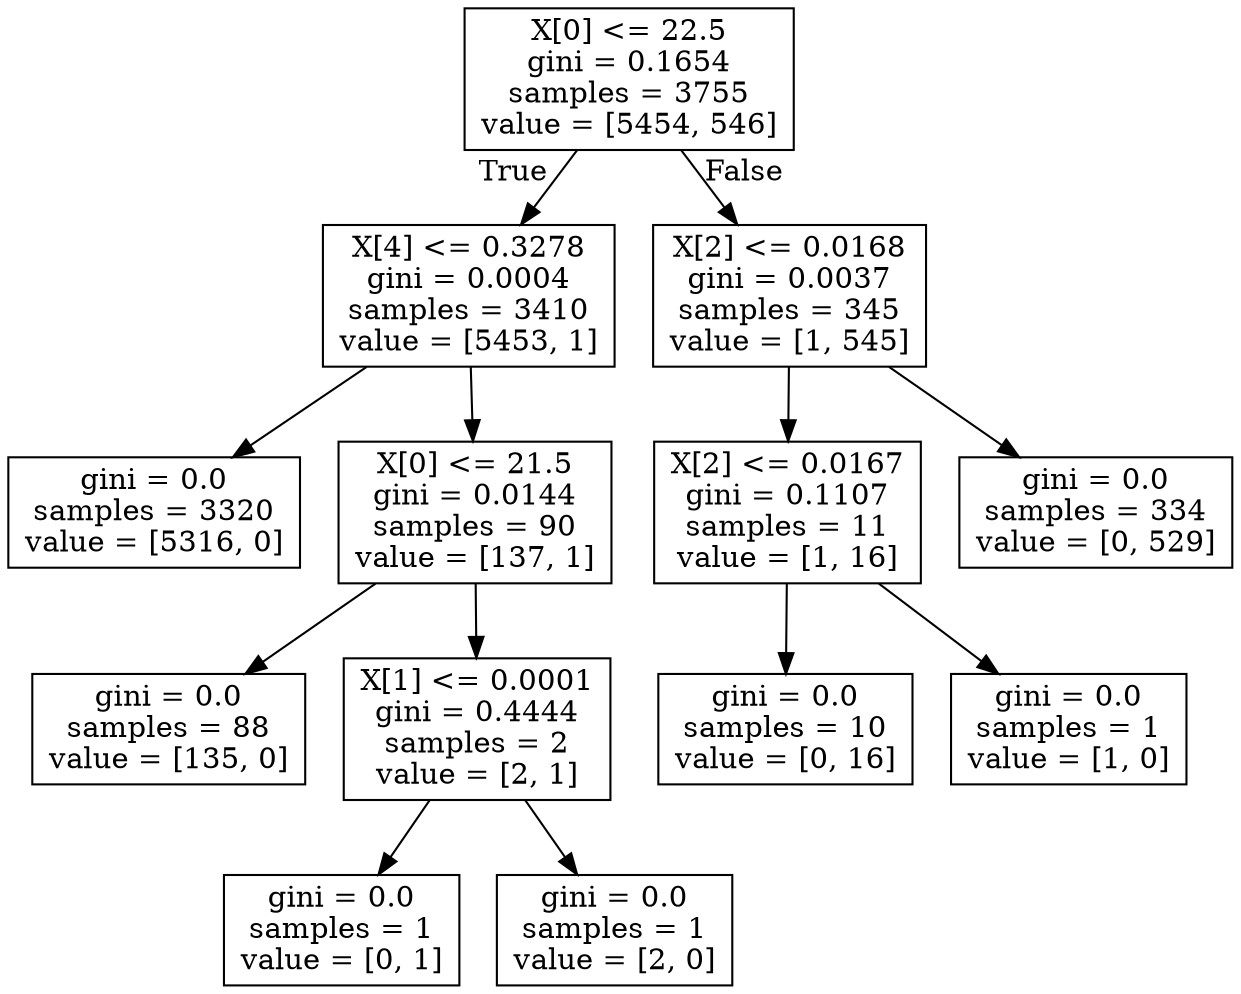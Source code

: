 digraph Tree {
node [shape=box] ;
0 [label="X[0] <= 22.5\ngini = 0.1654\nsamples = 3755\nvalue = [5454, 546]"] ;
1 [label="X[4] <= 0.3278\ngini = 0.0004\nsamples = 3410\nvalue = [5453, 1]"] ;
0 -> 1 [labeldistance=2.5, labelangle=45, headlabel="True"] ;
2 [label="gini = 0.0\nsamples = 3320\nvalue = [5316, 0]"] ;
1 -> 2 ;
3 [label="X[0] <= 21.5\ngini = 0.0144\nsamples = 90\nvalue = [137, 1]"] ;
1 -> 3 ;
4 [label="gini = 0.0\nsamples = 88\nvalue = [135, 0]"] ;
3 -> 4 ;
5 [label="X[1] <= 0.0001\ngini = 0.4444\nsamples = 2\nvalue = [2, 1]"] ;
3 -> 5 ;
6 [label="gini = 0.0\nsamples = 1\nvalue = [0, 1]"] ;
5 -> 6 ;
7 [label="gini = 0.0\nsamples = 1\nvalue = [2, 0]"] ;
5 -> 7 ;
8 [label="X[2] <= 0.0168\ngini = 0.0037\nsamples = 345\nvalue = [1, 545]"] ;
0 -> 8 [labeldistance=2.5, labelangle=-45, headlabel="False"] ;
9 [label="X[2] <= 0.0167\ngini = 0.1107\nsamples = 11\nvalue = [1, 16]"] ;
8 -> 9 ;
10 [label="gini = 0.0\nsamples = 10\nvalue = [0, 16]"] ;
9 -> 10 ;
11 [label="gini = 0.0\nsamples = 1\nvalue = [1, 0]"] ;
9 -> 11 ;
12 [label="gini = 0.0\nsamples = 334\nvalue = [0, 529]"] ;
8 -> 12 ;
}
